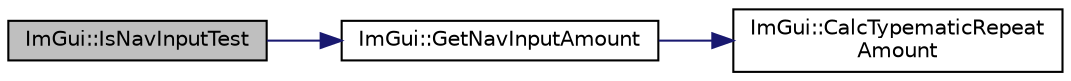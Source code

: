 digraph "ImGui::IsNavInputTest"
{
 // LATEX_PDF_SIZE
  edge [fontname="Helvetica",fontsize="10",labelfontname="Helvetica",labelfontsize="10"];
  node [fontname="Helvetica",fontsize="10",shape=record];
  rankdir="LR";
  Node1 [label="ImGui::IsNavInputTest",height=0.2,width=0.4,color="black", fillcolor="grey75", style="filled", fontcolor="black",tooltip=" "];
  Node1 -> Node2 [color="midnightblue",fontsize="10",style="solid",fontname="Helvetica"];
  Node2 [label="ImGui::GetNavInputAmount",height=0.2,width=0.4,color="black", fillcolor="white", style="filled",URL="$namespace_im_gui.html#a468ab885f9d3bd81cc7e8c3608c05193",tooltip=" "];
  Node2 -> Node3 [color="midnightblue",fontsize="10",style="solid",fontname="Helvetica"];
  Node3 [label="ImGui::CalcTypematicRepeat\lAmount",height=0.2,width=0.4,color="black", fillcolor="white", style="filled",URL="$namespace_im_gui.html#ab9804506fa0fe8823f63eadb3043916f",tooltip=" "];
}
